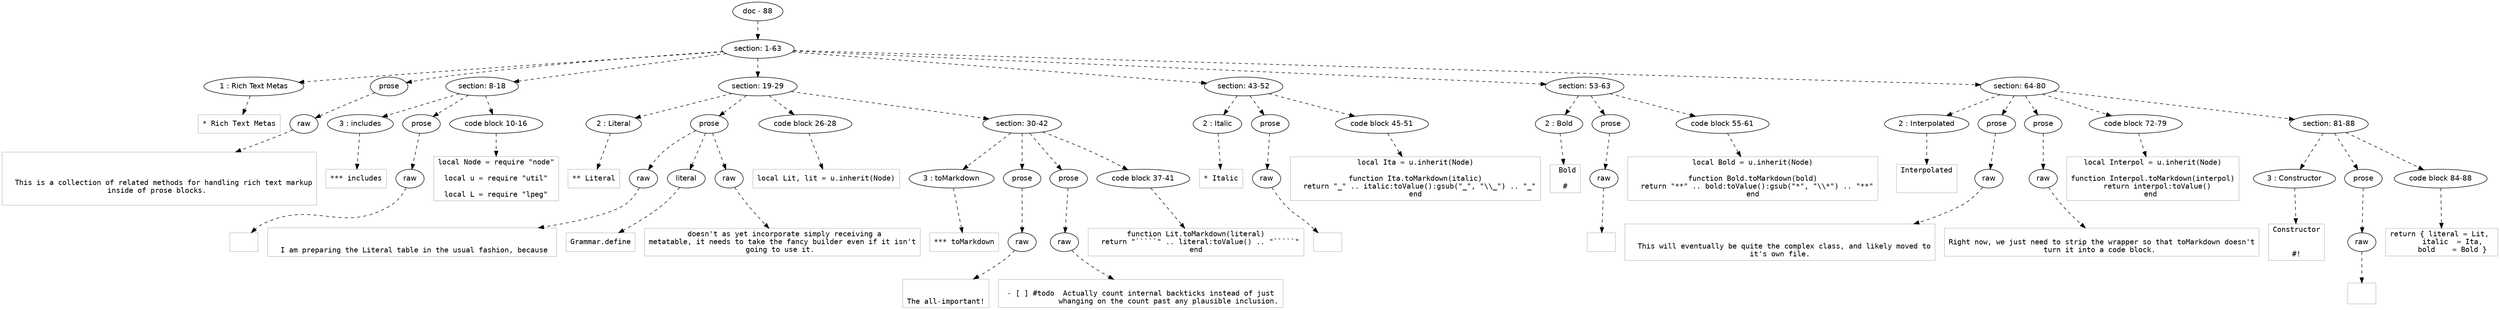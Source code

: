 digraph hierarchy {

node [fontname=Helvetica]
edge [style=dashed]

doc_0 [label="doc - 88"]


doc_0 -> { section_1}
{rank=same; section_1}

section_1 [label="section: 1-63"]


section_1 -> { header_2 prose_3 section_4 section_5 section_6 section_7 section_8}
{rank=same; header_2 prose_3 section_4 section_5 section_6 section_7 section_8}

header_2 [label="1 : Rich Text Metas"]

prose_3 [label="prose"]

section_4 [label="section: 8-18"]

section_5 [label="section: 19-29"]

section_6 [label="section: 43-52"]

section_7 [label="section: 53-63"]

section_8 [label="section: 64-80"]


header_2 -> leaf_9
leaf_9  [color=Gray,shape=rectangle,fontname=Inconsolata,label="* Rich Text Metas"]
prose_3 -> { raw_10}
{rank=same; raw_10}

raw_10 [label="raw"]


raw_10 -> leaf_11
leaf_11  [color=Gray,shape=rectangle,fontname=Inconsolata,label="


  This is a collection of related methods for handling rich text markup
inside of prose blocks. 

"]
section_4 -> { header_12 prose_13 codeblock_14}
{rank=same; header_12 prose_13 codeblock_14}

header_12 [label="3 : includes"]

prose_13 [label="prose"]

codeblock_14 [label="code block 10-16"]


header_12 -> leaf_15
leaf_15  [color=Gray,shape=rectangle,fontname=Inconsolata,label="*** includes"]
prose_13 -> { raw_16}
{rank=same; raw_16}

raw_16 [label="raw"]


raw_16 -> leaf_17
leaf_17  [color=Gray,shape=rectangle,fontname=Inconsolata,label="
"]
codeblock_14 -> leaf_18
leaf_18  [color=Gray,shape=rectangle,fontname=Inconsolata,label="local Node = require \"node\"

local u = require \"util\"

local L = require \"lpeg\""]
section_5 -> { header_19 prose_20 codeblock_21 section_22}
{rank=same; header_19 prose_20 codeblock_21 section_22}

header_19 [label="2 : Literal"]

prose_20 [label="prose"]

codeblock_21 [label="code block 26-28"]

section_22 [label="section: 30-42"]


header_19 -> leaf_23
leaf_23  [color=Gray,shape=rectangle,fontname=Inconsolata,label="** Literal"]
prose_20 -> { raw_24 literal_25 raw_26}
{rank=same; raw_24 literal_25 raw_26}

raw_24 [label="raw"]

literal_25 [label="literal"]

raw_26 [label="raw"]


raw_24 -> leaf_27
leaf_27  [color=Gray,shape=rectangle,fontname=Inconsolata,label="

  I am preparing the Literal table in the usual fashion, because "]
literal_25 -> leaf_28
leaf_28  [color=Gray,shape=rectangle,fontname=Inconsolata,label="Grammar.define"]
raw_26 -> leaf_29
leaf_29  [color=Gray,shape=rectangle,fontname=Inconsolata,label=" doesn't as yet incorporate simply receiving a
metatable, it needs to take the fancy builder even if it isn't
going to use it. 
"]
codeblock_21 -> leaf_30
leaf_30  [color=Gray,shape=rectangle,fontname=Inconsolata,label="local Lit, lit = u.inherit(Node)"]
section_22 -> { header_31 prose_32 prose_33 codeblock_34}
{rank=same; header_31 prose_32 prose_33 codeblock_34}

header_31 [label="3 : toMarkdown"]

prose_32 [label="prose"]

prose_33 [label="prose"]

codeblock_34 [label="code block 37-41"]


header_31 -> leaf_35
leaf_35  [color=Gray,shape=rectangle,fontname=Inconsolata,label="*** toMarkdown"]
prose_32 -> { raw_36}
{rank=same; raw_36}

raw_36 [label="raw"]


raw_36 -> leaf_37
leaf_37  [color=Gray,shape=rectangle,fontname=Inconsolata,label="

The all-important!
"]
prose_33 -> { raw_38}
{rank=same; raw_38}

raw_38 [label="raw"]


raw_38 -> leaf_39
leaf_39  [color=Gray,shape=rectangle,fontname=Inconsolata,label="
- [ ] #todo  Actually count internal backticks instead of just
             whanging on the count past any plausible inclusion.
"]
codeblock_34 -> leaf_40
leaf_40  [color=Gray,shape=rectangle,fontname=Inconsolata,label="function Lit.toMarkdown(literal)
  return \"`````\" .. literal:toValue() .. \"`````\"
end"]
section_6 -> { header_41 prose_42 codeblock_43}
{rank=same; header_41 prose_42 codeblock_43}

header_41 [label="2 : Italic"]

prose_42 [label="prose"]

codeblock_43 [label="code block 45-51"]


header_41 -> leaf_44
leaf_44  [color=Gray,shape=rectangle,fontname=Inconsolata,label="* Italic
"]
prose_42 -> { raw_45}
{rank=same; raw_45}

raw_45 [label="raw"]


raw_45 -> leaf_46
leaf_46  [color=Gray,shape=rectangle,fontname=Inconsolata,label="
"]
codeblock_43 -> leaf_47
leaf_47  [color=Gray,shape=rectangle,fontname=Inconsolata,label="local Ita = u.inherit(Node)

function Ita.toMarkdown(italic)
  return \"_\" .. italic:toValue():gsub(\"_\", \"\\\\_\") .. \"_\"
end"]
section_7 -> { header_48 prose_49 codeblock_50}
{rank=same; header_48 prose_49 codeblock_50}

header_48 [label="2 : Bold"]

prose_49 [label="prose"]

codeblock_50 [label="code block 55-61"]


header_48 -> leaf_51
leaf_51  [color=Gray,shape=rectangle,fontname=Inconsolata,label=" Bold

#"]
prose_49 -> { raw_52}
{rank=same; raw_52}

raw_52 [label="raw"]


raw_52 -> leaf_53
leaf_53  [color=Gray,shape=rectangle,fontname=Inconsolata,label="
"]
codeblock_50 -> leaf_54
leaf_54  [color=Gray,shape=rectangle,fontname=Inconsolata,label="local Bold = u.inherit(Node)

function Bold.toMarkdown(bold)
  return \"**\" .. bold:toValue():gsub(\"*\", \"\\\\*\") .. \"**\"
end"]
section_8 -> { header_55 prose_56 prose_57 codeblock_58 section_59}
{rank=same; header_55 prose_56 prose_57 codeblock_58 section_59}

header_55 [label="2 : Interpolated"]

prose_56 [label="prose"]

prose_57 [label="prose"]

codeblock_58 [label="code block 72-79"]

section_59 [label="section: 81-88"]


header_55 -> leaf_60
leaf_60  [color=Gray,shape=rectangle,fontname=Inconsolata,label="Interpolated

  "]
prose_56 -> { raw_61}
{rank=same; raw_61}

raw_61 [label="raw"]


raw_61 -> leaf_62
leaf_62  [color=Gray,shape=rectangle,fontname=Inconsolata,label="

  This will eventually be quite the complex class, and likely moved to
it's own file.
"]
prose_57 -> { raw_63}
{rank=same; raw_63}

raw_63 [label="raw"]


raw_63 -> leaf_64
leaf_64  [color=Gray,shape=rectangle,fontname=Inconsolata,label="
Right now, we just need to strip the wrapper so that toMarkdown doesn't
turn it into a code block. 
"]
codeblock_58 -> leaf_65
leaf_65  [color=Gray,shape=rectangle,fontname=Inconsolata,label="local Interpol = u.inherit(Node)

function Interpol.toMarkdown(interpol)
  return interpol:toValue()
end 
"]
section_59 -> { header_66 prose_67 codeblock_68}
{rank=same; header_66 prose_67 codeblock_68}

header_66 [label="3 : Constructor"]

prose_67 [label="prose"]

codeblock_68 [label="code block 84-88"]


header_66 -> leaf_69
leaf_69  [color=Gray,shape=rectangle,fontname=Inconsolata,label="Constructor


#!"]
prose_67 -> { raw_70}
{rank=same; raw_70}

raw_70 [label="raw"]


raw_70 -> leaf_71
leaf_71  [color=Gray,shape=rectangle,fontname=Inconsolata,label="

"]
codeblock_68 -> leaf_72
leaf_72  [color=Gray,shape=rectangle,fontname=Inconsolata,label="return { literal = Lit, 
     italic  = Ita,
     bold    = Bold }"]

}

